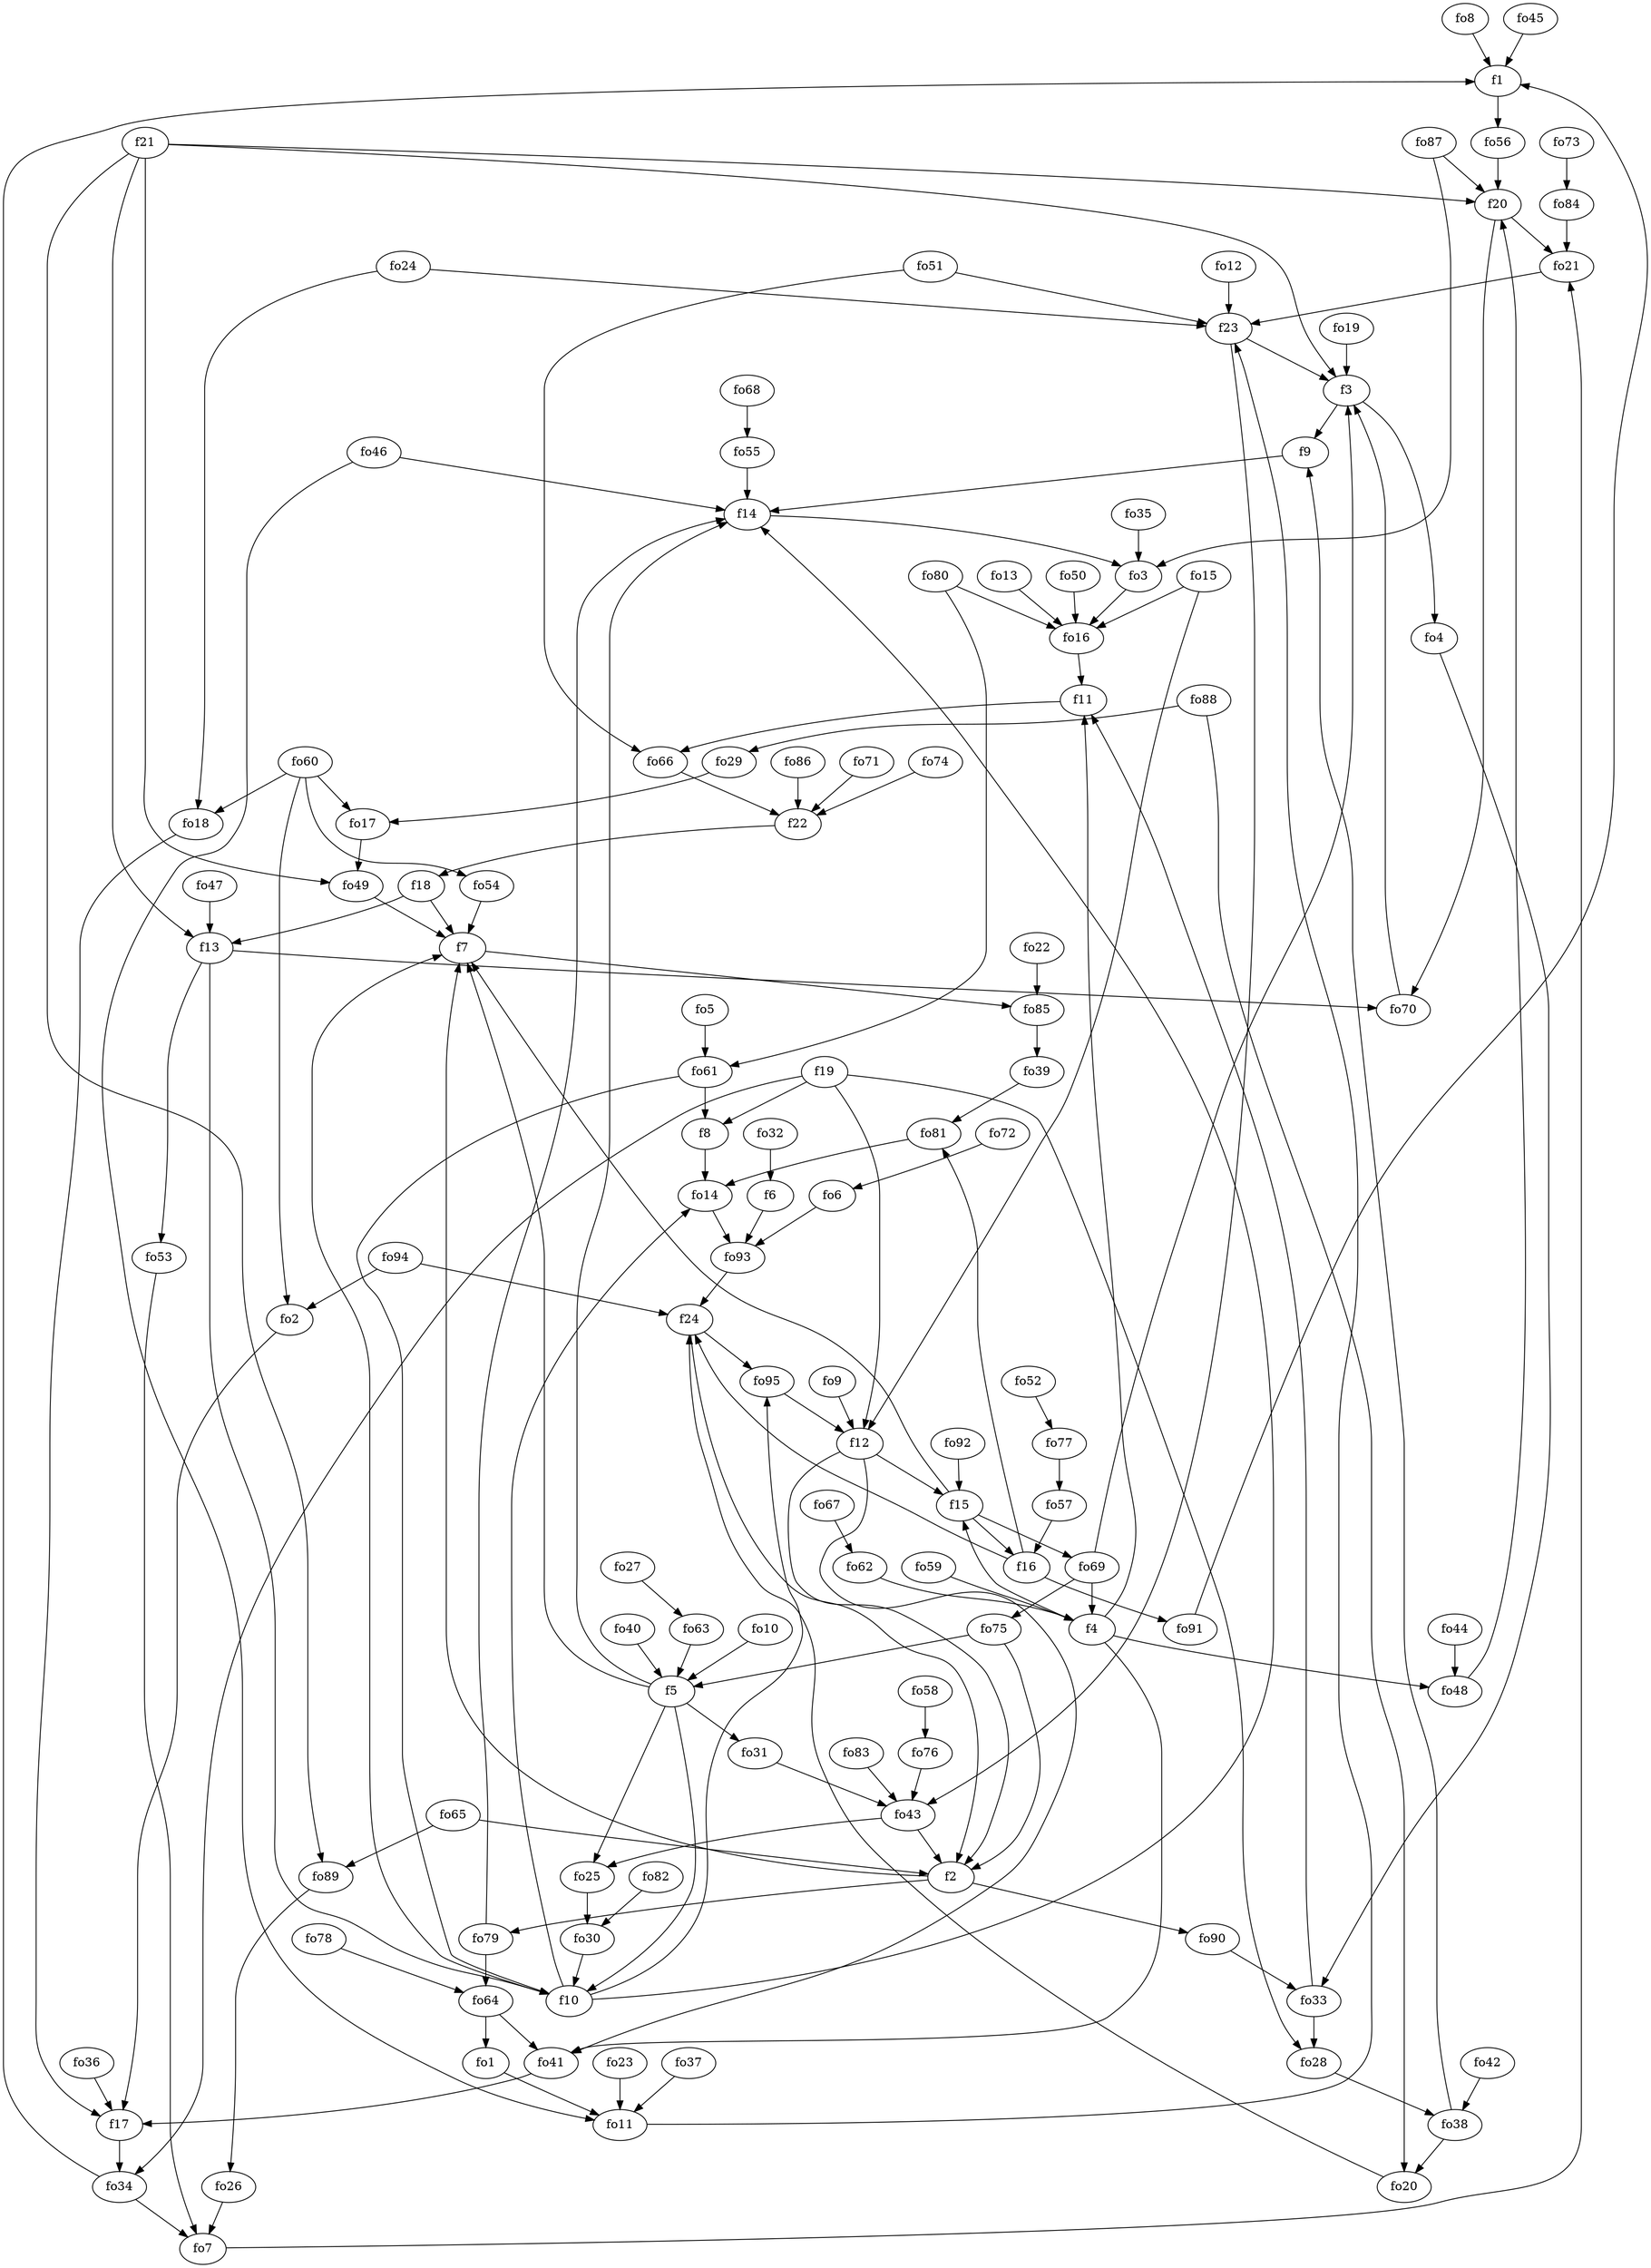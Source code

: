 strict digraph  {
f1;
f2;
f3;
f4;
f5;
f6;
f7;
f8;
f9;
f10;
f11;
f12;
f13;
f14;
f15;
f16;
f17;
f18;
f19;
f20;
f21;
f22;
f23;
f24;
fo1;
fo2;
fo3;
fo4;
fo5;
fo6;
fo7;
fo8;
fo9;
fo10;
fo11;
fo12;
fo13;
fo14;
fo15;
fo16;
fo17;
fo18;
fo19;
fo20;
fo21;
fo22;
fo23;
fo24;
fo25;
fo26;
fo27;
fo28;
fo29;
fo30;
fo31;
fo32;
fo33;
fo34;
fo35;
fo36;
fo37;
fo38;
fo39;
fo40;
fo41;
fo42;
fo43;
fo44;
fo45;
fo46;
fo47;
fo48;
fo49;
fo50;
fo51;
fo52;
fo53;
fo54;
fo55;
fo56;
fo57;
fo58;
fo59;
fo60;
fo61;
fo62;
fo63;
fo64;
fo65;
fo66;
fo67;
fo68;
fo69;
fo70;
fo71;
fo72;
fo73;
fo74;
fo75;
fo76;
fo77;
fo78;
fo79;
fo80;
fo81;
fo82;
fo83;
fo84;
fo85;
fo86;
fo87;
fo88;
fo89;
fo90;
fo91;
fo92;
fo93;
fo94;
fo95;
f1 -> fo56  [weight=2];
f2 -> fo90  [weight=2];
f2 -> f7  [weight=2];
f2 -> fo79  [weight=2];
f3 -> fo4  [weight=2];
f3 -> f9  [weight=2];
f4 -> fo48  [weight=2];
f4 -> f15  [weight=2];
f4 -> f11  [weight=2];
f4 -> fo41  [weight=2];
f5 -> fo25  [weight=2];
f5 -> f10  [weight=2];
f5 -> f7  [weight=2];
f5 -> fo31  [weight=2];
f5 -> f14  [weight=2];
f6 -> fo93  [weight=2];
f7 -> fo85  [weight=2];
f8 -> fo14  [weight=2];
f9 -> f14  [weight=2];
f10 -> f14  [weight=2];
f10 -> fo14  [weight=2];
f10 -> fo95  [weight=2];
f10 -> f7  [weight=2];
f11 -> fo66  [weight=2];
f12 -> f15  [weight=2];
f12 -> fo41  [weight=2];
f12 -> f2  [weight=2];
f13 -> fo53  [weight=2];
f13 -> f10  [weight=2];
f13 -> fo70  [weight=2];
f14 -> fo3  [weight=2];
f15 -> fo69  [weight=2];
f15 -> f16  [weight=2];
f15 -> f7  [weight=2];
f16 -> fo91  [weight=2];
f16 -> f24  [weight=2];
f16 -> fo81  [weight=2];
f17 -> fo34  [weight=2];
f18 -> f13  [weight=2];
f18 -> f7  [weight=2];
f19 -> fo28  [weight=2];
f19 -> f12  [weight=2];
f19 -> f8  [weight=2];
f19 -> fo34  [weight=2];
f20 -> fo21  [weight=2];
f20 -> fo70  [weight=2];
f21 -> f13  [weight=2];
f21 -> fo89  [weight=2];
f21 -> fo49  [weight=2];
f21 -> f20  [weight=2];
f21 -> f3  [weight=2];
f22 -> f18  [weight=2];
f23 -> f3  [weight=2];
f23 -> fo43  [weight=2];
f24 -> fo95  [weight=2];
f24 -> f2  [weight=2];
fo1 -> fo11  [weight=2];
fo2 -> f17  [weight=2];
fo3 -> fo16  [weight=2];
fo4 -> fo33  [weight=2];
fo5 -> fo61  [weight=2];
fo6 -> fo93  [weight=2];
fo7 -> fo21  [weight=2];
fo8 -> f1  [weight=2];
fo9 -> f12  [weight=2];
fo10 -> f5  [weight=2];
fo11 -> f23  [weight=2];
fo12 -> f23  [weight=2];
fo13 -> fo16  [weight=2];
fo14 -> fo93  [weight=2];
fo15 -> fo16  [weight=2];
fo15 -> f12  [weight=2];
fo16 -> f11  [weight=2];
fo17 -> fo49  [weight=2];
fo18 -> f17  [weight=2];
fo19 -> f3  [weight=2];
fo20 -> f24  [weight=2];
fo21 -> f23  [weight=2];
fo22 -> fo85  [weight=2];
fo23 -> fo11  [weight=2];
fo24 -> fo18  [weight=2];
fo24 -> f23  [weight=2];
fo25 -> fo30  [weight=2];
fo26 -> fo7  [weight=2];
fo27 -> fo63  [weight=2];
fo28 -> fo38  [weight=2];
fo29 -> fo17  [weight=2];
fo30 -> f10  [weight=2];
fo31 -> fo43  [weight=2];
fo32 -> f6  [weight=2];
fo33 -> f11  [weight=2];
fo33 -> fo28  [weight=2];
fo34 -> fo7  [weight=2];
fo34 -> f1  [weight=2];
fo35 -> fo3  [weight=2];
fo36 -> f17  [weight=2];
fo37 -> fo11  [weight=2];
fo38 -> fo20  [weight=2];
fo38 -> f9  [weight=2];
fo39 -> fo81  [weight=2];
fo40 -> f5  [weight=2];
fo41 -> f17  [weight=2];
fo42 -> fo38  [weight=2];
fo43 -> f2  [weight=2];
fo43 -> fo25  [weight=2];
fo44 -> fo48  [weight=2];
fo45 -> f1  [weight=2];
fo46 -> fo11  [weight=2];
fo46 -> f14  [weight=2];
fo47 -> f13  [weight=2];
fo48 -> f20  [weight=2];
fo49 -> f7  [weight=2];
fo50 -> fo16  [weight=2];
fo51 -> f23  [weight=2];
fo51 -> fo66  [weight=2];
fo52 -> fo77  [weight=2];
fo53 -> fo7  [weight=2];
fo54 -> f7  [weight=2];
fo55 -> f14  [weight=2];
fo56 -> f20  [weight=2];
fo57 -> f16  [weight=2];
fo58 -> fo76  [weight=2];
fo59 -> f4  [weight=2];
fo60 -> fo2  [weight=2];
fo60 -> fo54  [weight=2];
fo60 -> fo17  [weight=2];
fo60 -> fo18  [weight=2];
fo61 -> f10  [weight=2];
fo61 -> f8  [weight=2];
fo62 -> f4  [weight=2];
fo63 -> f5  [weight=2];
fo64 -> fo41  [weight=2];
fo64 -> fo1  [weight=2];
fo65 -> f2  [weight=2];
fo65 -> fo89  [weight=2];
fo66 -> f22  [weight=2];
fo67 -> fo62  [weight=2];
fo68 -> fo55  [weight=2];
fo69 -> fo75  [weight=2];
fo69 -> f3  [weight=2];
fo69 -> f4  [weight=2];
fo70 -> f3  [weight=2];
fo71 -> f22  [weight=2];
fo72 -> fo6  [weight=2];
fo73 -> fo84  [weight=2];
fo74 -> f22  [weight=2];
fo75 -> f2  [weight=2];
fo75 -> f5  [weight=2];
fo76 -> fo43  [weight=2];
fo77 -> fo57  [weight=2];
fo78 -> fo64  [weight=2];
fo79 -> fo64  [weight=2];
fo79 -> f14  [weight=2];
fo80 -> fo16  [weight=2];
fo80 -> fo61  [weight=2];
fo81 -> fo14  [weight=2];
fo82 -> fo30  [weight=2];
fo83 -> fo43  [weight=2];
fo84 -> fo21  [weight=2];
fo85 -> fo39  [weight=2];
fo86 -> f22  [weight=2];
fo87 -> fo3  [weight=2];
fo87 -> f20  [weight=2];
fo88 -> fo29  [weight=2];
fo88 -> fo20  [weight=2];
fo89 -> fo26  [weight=2];
fo90 -> fo33  [weight=2];
fo91 -> f1  [weight=2];
fo92 -> f15  [weight=2];
fo93 -> f24  [weight=2];
fo94 -> fo2  [weight=2];
fo94 -> f24  [weight=2];
fo95 -> f12  [weight=2];
}
